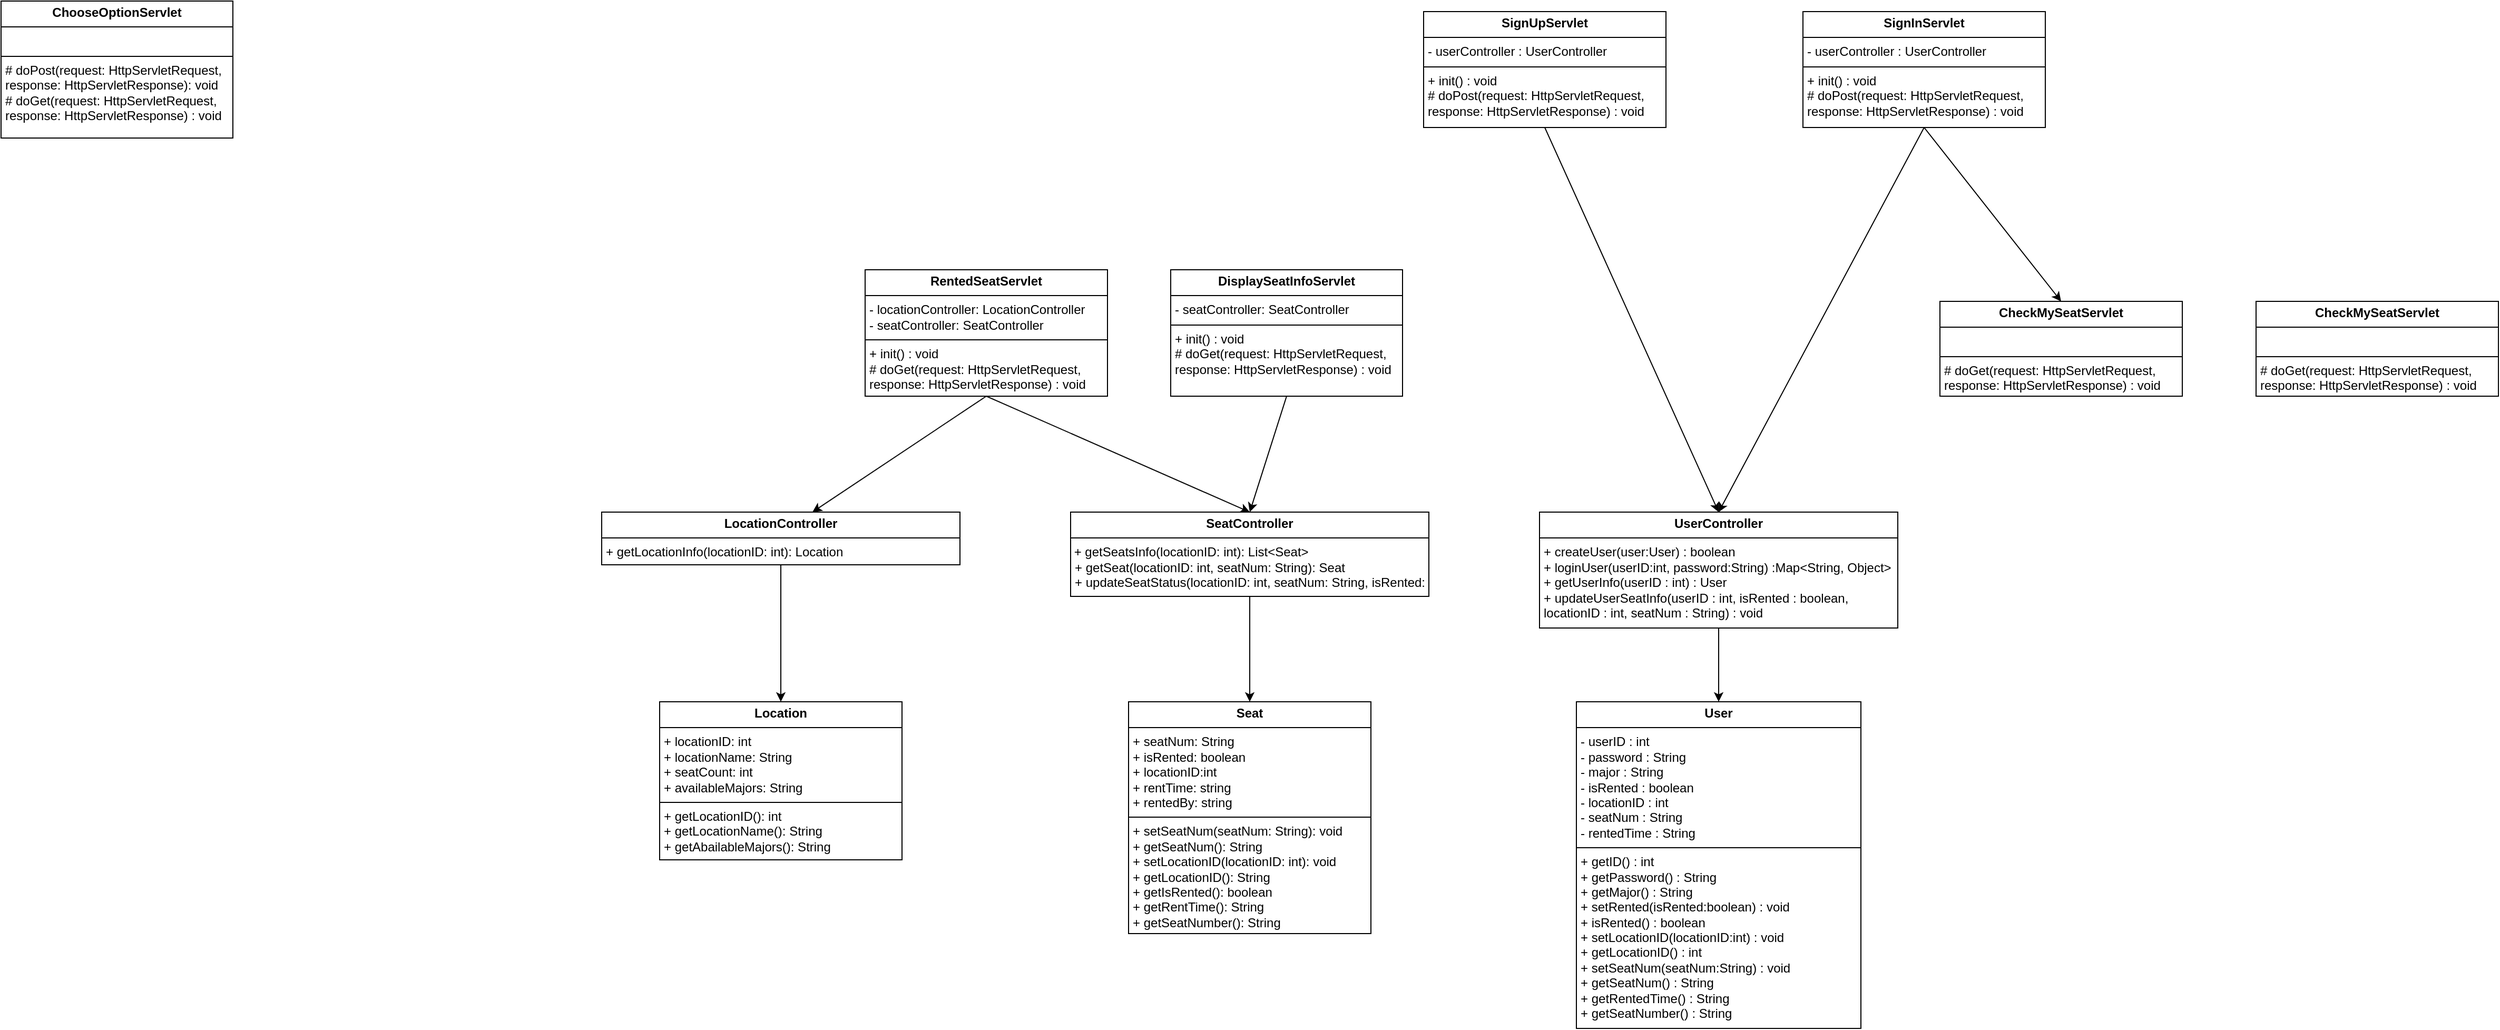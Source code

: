 <mxfile version="24.4.6" type="github">
  <diagram name="페이지-1" id="pBuifLQtF7rdROxbTCVa">
    <mxGraphModel dx="3094" dy="735" grid="1" gridSize="10" guides="1" tooltips="1" connect="1" arrows="1" fold="1" page="1" pageScale="1" pageWidth="827" pageHeight="1169" math="0" shadow="0">
      <root>
        <mxCell id="0" />
        <mxCell id="1" parent="0" />
        <mxCell id="w3o1ovv0QM6Y8DACqGBJ-7" value="" style="endArrow=classic;html=1;rounded=0;exitX=0.5;exitY=1;exitDx=0;exitDy=0;entryX=0.5;entryY=0;entryDx=0;entryDy=0;" parent="1" source="w3o1ovv0QM6Y8DACqGBJ-30" target="w3o1ovv0QM6Y8DACqGBJ-29" edge="1">
          <mxGeometry width="50" height="50" relative="1" as="geometry">
            <mxPoint x="380" y="220" as="sourcePoint" />
            <mxPoint x="410" y="510" as="targetPoint" />
          </mxGeometry>
        </mxCell>
        <mxCell id="w3o1ovv0QM6Y8DACqGBJ-8" value="" style="endArrow=classic;html=1;rounded=0;exitX=0.5;exitY=1;exitDx=0;exitDy=0;entryX=0.5;entryY=0;entryDx=0;entryDy=0;" parent="1" source="w3o1ovv0QM6Y8DACqGBJ-31" target="w3o1ovv0QM6Y8DACqGBJ-29" edge="1">
          <mxGeometry width="50" height="50" relative="1" as="geometry">
            <mxPoint x="630" y="330.0" as="sourcePoint" />
            <mxPoint x="410" y="510" as="targetPoint" />
          </mxGeometry>
        </mxCell>
        <mxCell id="w3o1ovv0QM6Y8DACqGBJ-9" value="" style="endArrow=classic;html=1;rounded=0;entryX=0.5;entryY=0;entryDx=0;entryDy=0;exitX=0.5;exitY=1;exitDx=0;exitDy=0;" parent="1" source="w3o1ovv0QM6Y8DACqGBJ-29" target="w3o1ovv0QM6Y8DACqGBJ-15" edge="1">
          <mxGeometry width="50" height="50" relative="1" as="geometry">
            <mxPoint x="400" y="640" as="sourcePoint" />
            <mxPoint x="342" y="680" as="targetPoint" />
          </mxGeometry>
        </mxCell>
        <mxCell id="w3o1ovv0QM6Y8DACqGBJ-15" value="&lt;p style=&quot;margin:0px;margin-top:4px;text-align:center;&quot;&gt;&lt;b&gt;User&lt;/b&gt;&lt;/p&gt;&lt;hr size=&quot;1&quot; style=&quot;border-style:solid;&quot;&gt;&lt;p style=&quot;margin:0px;margin-left:4px;&quot;&gt;- userID : int&lt;br&gt;&lt;span style=&quot;text-wrap: nowrap;&quot;&gt;- password : String&lt;br&gt;&lt;/span&gt;&lt;span style=&quot;text-wrap: nowrap;&quot;&gt;- major : String&lt;br&gt;&lt;/span&gt;&lt;span style=&quot;text-wrap: nowrap;&quot;&gt;- isRented : boolean&lt;br&gt;&lt;/span&gt;&lt;span style=&quot;text-wrap: nowrap;&quot;&gt;- locationID : int&lt;br&gt;&lt;/span&gt;&lt;span style=&quot;text-wrap: nowrap;&quot;&gt;- seatNum : String&lt;br&gt;&lt;/span&gt;&lt;span style=&quot;text-wrap: nowrap;&quot;&gt;- rentedTime : S&lt;/span&gt;&lt;span style=&quot;text-wrap: nowrap;&quot;&gt;tring&lt;/span&gt;&lt;br&gt;&lt;/p&gt;&lt;hr size=&quot;1&quot; style=&quot;border-style:solid;&quot;&gt;&lt;p style=&quot;margin:0px;margin-left:4px;&quot;&gt;&lt;span style=&quot;text-wrap: nowrap;&quot;&gt;+ getID() : int&lt;/span&gt;&lt;/p&gt;&lt;p style=&quot;margin:0px;margin-left:4px;&quot;&gt;&lt;span style=&quot;text-wrap: nowrap;&quot;&gt;+ getPassword() : String&lt;/span&gt;&lt;span style=&quot;text-wrap: nowrap;&quot;&gt;&lt;br&gt;&lt;/span&gt;&lt;/p&gt;&lt;p style=&quot;margin:0px;margin-left:4px;&quot;&gt;&lt;span style=&quot;text-wrap: nowrap;&quot;&gt;+ getMajor() : String&lt;/span&gt;&lt;span style=&quot;text-wrap: nowrap;&quot;&gt;&lt;br&gt;&lt;/span&gt;&lt;/p&gt;&lt;p style=&quot;margin:0px;margin-left:4px;&quot;&gt;&lt;span style=&quot;text-wrap: nowrap;&quot;&gt;+ setRented(isRented:boolean) : void&lt;/span&gt;&lt;span style=&quot;text-wrap: nowrap;&quot;&gt;&lt;br&gt;&lt;/span&gt;&lt;/p&gt;&lt;p style=&quot;margin:0px;margin-left:4px;&quot;&gt;&lt;span style=&quot;text-wrap: nowrap;&quot;&gt;+ isRented() : boolean&lt;/span&gt;&lt;span style=&quot;text-wrap: nowrap;&quot;&gt;&lt;br&gt;&lt;/span&gt;&lt;/p&gt;&lt;p style=&quot;margin:0px;margin-left:4px;&quot;&gt;&lt;span style=&quot;text-wrap: nowrap;&quot;&gt;+ setLocationID(locationID:int) : void&lt;/span&gt;&lt;span style=&quot;text-wrap: nowrap;&quot;&gt;&lt;br&gt;&lt;/span&gt;&lt;/p&gt;&lt;p style=&quot;margin:0px;margin-left:4px;&quot;&gt;&lt;span style=&quot;text-wrap: nowrap;&quot;&gt;+ getLocationID() : int&lt;/span&gt;&lt;span style=&quot;text-wrap: nowrap;&quot;&gt;&lt;br&gt;&lt;/span&gt;&lt;/p&gt;&lt;p style=&quot;margin:0px;margin-left:4px;&quot;&gt;&lt;span style=&quot;text-wrap: nowrap;&quot;&gt;+ setSeatNum(seatNum:String) : void&lt;/span&gt;&lt;span style=&quot;text-wrap: nowrap;&quot;&gt;&lt;br&gt;&lt;/span&gt;&lt;/p&gt;&lt;p style=&quot;margin:0px;margin-left:4px;&quot;&gt;&lt;span style=&quot;text-wrap: nowrap;&quot;&gt;+ getSeatNum() : String&lt;/span&gt;&lt;span style=&quot;text-wrap: nowrap;&quot;&gt;&lt;br&gt;&lt;/span&gt;&lt;/p&gt;&lt;p style=&quot;margin:0px;margin-left:4px;&quot;&gt;&lt;span style=&quot;text-wrap: nowrap;&quot;&gt;+ getRentedTime() : String&lt;/span&gt;&lt;span style=&quot;text-wrap: nowrap;&quot;&gt;&lt;br&gt;&lt;/span&gt;&lt;/p&gt;&lt;p style=&quot;margin:0px;margin-left:4px;&quot;&gt;&lt;span style=&quot;text-wrap: nowrap;&quot;&gt;+ getSeatNumber() : String&lt;/span&gt;&lt;span style=&quot;text-wrap: nowrap;&quot;&gt;&lt;br&gt;&lt;/span&gt;&lt;/p&gt;" style="verticalAlign=top;align=left;overflow=fill;html=1;whiteSpace=wrap;" parent="1" vertex="1">
          <mxGeometry x="285" y="710" width="270" height="310" as="geometry" />
        </mxCell>
        <mxCell id="w3o1ovv0QM6Y8DACqGBJ-29" value="&lt;p style=&quot;margin:0px;margin-top:4px;text-align:center;&quot;&gt;&lt;b&gt;UserController&lt;/b&gt;&lt;/p&gt;&lt;hr size=&quot;1&quot; style=&quot;border-style:solid;&quot;&gt;&lt;p style=&quot;margin:0px;margin-left:4px;&quot;&gt;&lt;span style=&quot;text-wrap: nowrap;&quot;&gt;+ createUser(user:User) : boolean&lt;br&gt;&lt;/span&gt;&lt;span style=&quot;text-wrap: nowrap;&quot;&gt;+ loginUser(userID:int, password:String) :Map&amp;lt;String, Object&amp;gt;&lt;br&gt;&lt;/span&gt;&lt;span style=&quot;text-wrap: nowrap;&quot;&gt;+ getUserInfo(userID : int)&amp;nbsp;: User&lt;br&gt;&lt;/span&gt;&lt;span style=&quot;text-wrap: nowrap;&quot;&gt;+ updateUserSeatInfo(userID : int, isRented : boolean,&amp;nbsp;&lt;/span&gt;&lt;br style=&quot;padding: 0px; margin: 0px; text-wrap: nowrap;&quot;&gt;&lt;span style=&quot;text-wrap: nowrap;&quot;&gt;locationID : int, seatNum : String) : void&lt;/span&gt;&lt;br&gt;&lt;/p&gt;" style="verticalAlign=top;align=left;overflow=fill;html=1;whiteSpace=wrap;" parent="1" vertex="1">
          <mxGeometry x="250" y="530" width="340" height="110" as="geometry" />
        </mxCell>
        <mxCell id="w3o1ovv0QM6Y8DACqGBJ-30" value="&lt;p style=&quot;margin:0px;margin-top:4px;text-align:center;&quot;&gt;&lt;b&gt;SignInServlet&lt;/b&gt;&lt;/p&gt;&lt;hr size=&quot;1&quot; style=&quot;border-style:solid;&quot;&gt;&lt;p style=&quot;margin:0px;margin-left:4px;&quot;&gt;&lt;span style=&quot;text-wrap: nowrap;&quot;&gt;- userController : UserController&lt;/span&gt;&lt;br&gt;&lt;/p&gt;&lt;hr size=&quot;1&quot; style=&quot;border-style:solid;&quot;&gt;&lt;p style=&quot;margin:0px;margin-left:4px;&quot;&gt;+ init() : void&lt;br&gt;&lt;span style=&quot;text-wrap: nowrap;&quot;&gt;# doPost(request: HttpServletRequest,&lt;/span&gt;&lt;br style=&quot;padding: 0px; margin: 0px; text-wrap: nowrap;&quot;&gt;&lt;span style=&quot;text-wrap: nowrap;&quot;&gt;response: HttpServletResponse) : void&lt;/span&gt;&lt;br&gt;&lt;/p&gt;&lt;div style=&quot;padding: 0px; margin: 0px;&quot;&gt;&lt;br style=&quot;padding: 0px; margin: 0px; text-wrap: nowrap;&quot;&gt;&lt;/div&gt;" style="verticalAlign=top;align=left;overflow=fill;html=1;whiteSpace=wrap;" parent="1" vertex="1">
          <mxGeometry x="500" y="55" width="230" height="110" as="geometry" />
        </mxCell>
        <mxCell id="w3o1ovv0QM6Y8DACqGBJ-31" value="&lt;p style=&quot;margin:0px;margin-top:4px;text-align:center;&quot;&gt;&lt;b&gt;SignUpServlet&lt;/b&gt;&lt;/p&gt;&lt;hr size=&quot;1&quot; style=&quot;border-style:solid;&quot;&gt;&lt;p style=&quot;margin:0px;margin-left:4px;&quot;&gt;&lt;span style=&quot;text-wrap: nowrap;&quot;&gt;- userController : UserController&lt;/span&gt;&lt;br&gt;&lt;/p&gt;&lt;hr size=&quot;1&quot; style=&quot;border-style:solid;&quot;&gt;&lt;p style=&quot;margin:0px;margin-left:4px;&quot;&gt;+ init() : void&lt;br&gt;&lt;span style=&quot;text-wrap: nowrap;&quot;&gt;# doPost(request: HttpServletRequest,&lt;/span&gt;&lt;br style=&quot;padding: 0px; margin: 0px; text-wrap: nowrap;&quot;&gt;&lt;span style=&quot;text-wrap: nowrap;&quot;&gt;response: HttpServletResponse) : void&lt;/span&gt;&lt;br&gt;&lt;/p&gt;&lt;div style=&quot;padding: 0px; margin: 0px;&quot;&gt;&lt;br style=&quot;padding: 0px; margin: 0px; text-wrap: nowrap;&quot;&gt;&lt;/div&gt;" style="verticalAlign=top;align=left;overflow=fill;html=1;whiteSpace=wrap;" parent="1" vertex="1">
          <mxGeometry x="140" y="55" width="230" height="110" as="geometry" />
        </mxCell>
        <mxCell id="w3o1ovv0QM6Y8DACqGBJ-32" value="&lt;p style=&quot;margin:0px;margin-top:4px;text-align:center;&quot;&gt;&lt;b&gt;RentedSeatServlet&lt;/b&gt;&lt;/p&gt;&lt;hr size=&quot;1&quot; style=&quot;border-style:solid;&quot;&gt;&lt;p style=&quot;margin:0px;margin-left:4px;&quot;&gt;&lt;span style=&quot;text-wrap: nowrap;&quot;&gt;- locationController: LocationController&lt;/span&gt;&lt;br&gt;&lt;/p&gt;&lt;p style=&quot;margin:0px;margin-left:4px;&quot;&gt;&lt;span style=&quot;text-wrap: nowrap;&quot;&gt;- seatController: SeatController&lt;/span&gt;&lt;/p&gt;&lt;hr size=&quot;1&quot; style=&quot;border-style:solid;&quot;&gt;&lt;p style=&quot;margin:0px;margin-left:4px;&quot;&gt;+ init() : void&lt;br&gt;&lt;span style=&quot;text-wrap: nowrap;&quot;&gt;# doGet(request: HttpServletRequest,&lt;/span&gt;&lt;br style=&quot;padding: 0px; margin: 0px; text-wrap: nowrap;&quot;&gt;&lt;span style=&quot;text-wrap: nowrap;&quot;&gt;response: HttpServletResponse) : void&lt;/span&gt;&lt;br&gt;&lt;/p&gt;&lt;div style=&quot;padding: 0px; margin: 0px;&quot;&gt;&lt;br style=&quot;padding: 0px; margin: 0px; text-wrap: nowrap;&quot;&gt;&lt;/div&gt;" style="verticalAlign=top;align=left;overflow=fill;html=1;whiteSpace=wrap;" parent="1" vertex="1">
          <mxGeometry x="-390" y="300" width="230" height="120" as="geometry" />
        </mxCell>
        <mxCell id="w3o1ovv0QM6Y8DACqGBJ-33" value="&lt;p style=&quot;margin:0px;margin-top:4px;text-align:center;&quot;&gt;&lt;b&gt;LocationController&lt;/b&gt;&lt;/p&gt;&lt;hr size=&quot;1&quot; style=&quot;border-style:solid;&quot;&gt;&lt;p style=&quot;margin:0px;margin-left:4px;&quot;&gt;&lt;span style=&quot;text-wrap: nowrap;&quot;&gt;+ getLocationInfo(locationID: int): Location&lt;/span&gt;&lt;br&gt;&lt;/p&gt;" style="verticalAlign=top;align=left;overflow=fill;html=1;whiteSpace=wrap;" parent="1" vertex="1">
          <mxGeometry x="-640" y="530" width="340" height="50" as="geometry" />
        </mxCell>
        <mxCell id="w3o1ovv0QM6Y8DACqGBJ-35" value="&lt;p style=&quot;margin:0px;margin-top:4px;text-align:center;&quot;&gt;&lt;b&gt;SeatController&lt;/b&gt;&lt;/p&gt;&lt;hr size=&quot;1&quot; style=&quot;border-style:solid;&quot;&gt;&amp;nbsp;+ getSeatsInfo(locationID: int): List&amp;lt;Seat&amp;gt;&lt;br&gt;&lt;p style=&quot;margin:0px;margin-left:4px;&quot;&gt;&lt;span style=&quot;text-wrap: nowrap;&quot;&gt;+ getSeat(locationID: int, seatNum: String): Seat&lt;/span&gt;&lt;br&gt;&lt;/p&gt;&lt;p style=&quot;margin:0px;margin-left:4px;&quot;&gt;&lt;span style=&quot;text-wrap: nowrap;&quot;&gt;+ updateSeatStatus(locationID: int, seatNum: String, isRented: boolean): void&lt;/span&gt;&lt;/p&gt;" style="verticalAlign=top;align=left;overflow=fill;html=1;whiteSpace=wrap;" parent="1" vertex="1">
          <mxGeometry x="-195" y="530" width="340" height="80" as="geometry" />
        </mxCell>
        <mxCell id="w3o1ovv0QM6Y8DACqGBJ-36" value="" style="endArrow=classic;html=1;rounded=0;exitX=0.5;exitY=1;exitDx=0;exitDy=0;entryX=0.5;entryY=0;entryDx=0;entryDy=0;" parent="1" source="w3o1ovv0QM6Y8DACqGBJ-32" target="w3o1ovv0QM6Y8DACqGBJ-35" edge="1">
          <mxGeometry width="50" height="50" relative="1" as="geometry">
            <mxPoint x="-50" y="580" as="sourcePoint" />
            <mxPoint y="530" as="targetPoint" />
          </mxGeometry>
        </mxCell>
        <mxCell id="w3o1ovv0QM6Y8DACqGBJ-37" value="&lt;p style=&quot;margin:0px;margin-top:4px;text-align:center;&quot;&gt;&lt;b&gt;Seat&lt;/b&gt;&lt;/p&gt;&lt;hr size=&quot;1&quot; style=&quot;border-style:solid;&quot;&gt;&lt;p style=&quot;margin:0px;margin-left:4px;&quot;&gt;&lt;span style=&quot;text-wrap: nowrap;&quot;&gt;+ seatNum: String&lt;/span&gt;&lt;/p&gt;&lt;p style=&quot;margin:0px;margin-left:4px;&quot;&gt;&lt;span style=&quot;text-wrap: nowrap;&quot;&gt;+ isRented: boolean&lt;br&gt;+ locationID:int&lt;/span&gt;&lt;/p&gt;&lt;p style=&quot;margin:0px;margin-left:4px;&quot;&gt;+ rentTime: string&lt;br&gt;+ rentedBy: string&lt;/p&gt;&lt;hr size=&quot;1&quot; style=&quot;border-style:solid;&quot;&gt;&lt;p style=&quot;margin:0px;margin-left:4px;&quot;&gt;+ setSeatNum(seatNum: String): void&lt;/p&gt;&lt;p style=&quot;margin:0px;margin-left:4px;&quot;&gt;+ getSeatNum(): String&lt;br&gt;+ setLocationID(locationID: int): void&lt;br&gt;+ getLocationID(): String&lt;/p&gt;&lt;p style=&quot;margin:0px;margin-left:4px;&quot;&gt;+ getIsRented(): boolean&lt;/p&gt;&lt;p style=&quot;margin:0px;margin-left:4px;&quot;&gt;+ getRentTime(): String&lt;br&gt;+ getSeatNumber(): String&lt;/p&gt;&lt;div style=&quot;padding: 0px; margin: 0px;&quot;&gt;&lt;br style=&quot;padding: 0px; margin: 0px; text-wrap: nowrap;&quot;&gt;&lt;/div&gt;" style="verticalAlign=top;align=left;overflow=fill;html=1;whiteSpace=wrap;" parent="1" vertex="1">
          <mxGeometry x="-140" y="710" width="230" height="220" as="geometry" />
        </mxCell>
        <mxCell id="w3o1ovv0QM6Y8DACqGBJ-38" value="" style="endArrow=classic;html=1;rounded=0;exitX=0.5;exitY=1;exitDx=0;exitDy=0;entryX=0.5;entryY=0;entryDx=0;entryDy=0;" parent="1" source="w3o1ovv0QM6Y8DACqGBJ-35" target="w3o1ovv0QM6Y8DACqGBJ-37" edge="1">
          <mxGeometry width="50" height="50" relative="1" as="geometry">
            <mxPoint x="40" y="800" as="sourcePoint" />
            <mxPoint x="90" y="750" as="targetPoint" />
          </mxGeometry>
        </mxCell>
        <mxCell id="w3o1ovv0QM6Y8DACqGBJ-41" value="&lt;p style=&quot;margin:0px;margin-top:4px;text-align:center;&quot;&gt;&lt;b&gt;Location&lt;/b&gt;&lt;/p&gt;&lt;hr size=&quot;1&quot; style=&quot;border-style:solid;&quot;&gt;&lt;p style=&quot;margin:0px;margin-left:4px;&quot;&gt;&lt;span style=&quot;text-wrap: nowrap;&quot;&gt;+ locationID: int&lt;br&gt;&lt;/span&gt;&lt;/p&gt;&lt;p style=&quot;margin:0px;margin-left:4px;&quot;&gt;&lt;span style=&quot;text-wrap: nowrap;&quot;&gt;+ locationName: String&lt;/span&gt;&lt;/p&gt;&lt;p style=&quot;margin:0px;margin-left:4px;&quot;&gt;&lt;span style=&quot;text-wrap: nowrap;&quot;&gt;+ seatCount: int&lt;/span&gt;&lt;/p&gt;&lt;p style=&quot;margin:0px;margin-left:4px;&quot;&gt;&lt;span style=&quot;text-wrap: nowrap;&quot;&gt;+ availableMajors: String&lt;/span&gt;&lt;/p&gt;&lt;hr size=&quot;1&quot; style=&quot;border-style:solid;&quot;&gt;&lt;p style=&quot;margin:0px;margin-left:4px;&quot;&gt;+ getLocationID(): int&lt;/p&gt;&lt;p style=&quot;margin:0px;margin-left:4px;&quot;&gt;+ getLocationName(): String&lt;/p&gt;&lt;p style=&quot;margin:0px;margin-left:4px;&quot;&gt;+ getAbailableMajors(): String&lt;/p&gt;&lt;div style=&quot;padding: 0px; margin: 0px;&quot;&gt;&lt;br style=&quot;padding: 0px; margin: 0px; text-wrap: nowrap;&quot;&gt;&lt;/div&gt;" style="verticalAlign=top;align=left;overflow=fill;html=1;whiteSpace=wrap;" parent="1" vertex="1">
          <mxGeometry x="-585" y="710" width="230" height="150" as="geometry" />
        </mxCell>
        <mxCell id="w3o1ovv0QM6Y8DACqGBJ-44" value="" style="endArrow=classic;html=1;rounded=0;exitX=0.5;exitY=1;exitDx=0;exitDy=0;entryX=0.5;entryY=0;entryDx=0;entryDy=0;" parent="1" source="w3o1ovv0QM6Y8DACqGBJ-33" target="w3o1ovv0QM6Y8DACqGBJ-41" edge="1">
          <mxGeometry width="50" height="50" relative="1" as="geometry">
            <mxPoint x="-300" y="870" as="sourcePoint" />
            <mxPoint x="-250" y="820" as="targetPoint" />
          </mxGeometry>
        </mxCell>
        <mxCell id="w3o1ovv0QM6Y8DACqGBJ-46" value="&lt;p style=&quot;margin:0px;margin-top:4px;text-align:center;&quot;&gt;&lt;b&gt;DisplaySeatInfoServlet&lt;/b&gt;&lt;/p&gt;&lt;hr size=&quot;1&quot; style=&quot;border-style:solid;&quot;&gt;&lt;p style=&quot;margin:0px;margin-left:4px;&quot;&gt;&lt;span style=&quot;text-wrap: nowrap; background-color: initial;&quot;&gt;- seatController: SeatController&lt;/span&gt;&lt;br&gt;&lt;/p&gt;&lt;hr size=&quot;1&quot; style=&quot;border-style:solid;&quot;&gt;&lt;p style=&quot;margin:0px;margin-left:4px;&quot;&gt;+ init() : void&lt;br&gt;&lt;span style=&quot;text-wrap: nowrap;&quot;&gt;# doGet(request: HttpServletRequest,&lt;/span&gt;&lt;br style=&quot;padding: 0px; margin: 0px; text-wrap: nowrap;&quot;&gt;&lt;span style=&quot;text-wrap: nowrap;&quot;&gt;response: HttpServletResponse) : void&lt;/span&gt;&lt;br&gt;&lt;/p&gt;&lt;div style=&quot;padding: 0px; margin: 0px;&quot;&gt;&lt;br style=&quot;padding: 0px; margin: 0px; text-wrap: nowrap;&quot;&gt;&lt;/div&gt;" style="verticalAlign=top;align=left;overflow=fill;html=1;whiteSpace=wrap;" parent="1" vertex="1">
          <mxGeometry x="-100" y="300" width="220" height="120" as="geometry" />
        </mxCell>
        <mxCell id="w3o1ovv0QM6Y8DACqGBJ-48" value="" style="endArrow=classic;html=1;rounded=0;exitX=0.5;exitY=1;exitDx=0;exitDy=0;entryX=0.5;entryY=0;entryDx=0;entryDy=0;" parent="1" source="w3o1ovv0QM6Y8DACqGBJ-46" target="w3o1ovv0QM6Y8DACqGBJ-35" edge="1">
          <mxGeometry width="50" height="50" relative="1" as="geometry">
            <mxPoint x="-510" y="450" as="sourcePoint" />
            <mxPoint x="-460" y="400" as="targetPoint" />
          </mxGeometry>
        </mxCell>
        <mxCell id="w3o1ovv0QM6Y8DACqGBJ-49" value="&lt;p style=&quot;margin:0px;margin-top:4px;text-align:center;&quot;&gt;&lt;b&gt;ChooseOptionServlet&lt;/b&gt;&lt;/p&gt;&lt;hr size=&quot;1&quot; style=&quot;border-style:solid;&quot;&gt;&lt;p style=&quot;margin:0px;margin-left:4px;&quot;&gt;&lt;br&gt;&lt;/p&gt;&lt;hr size=&quot;1&quot; style=&quot;border-style:solid;&quot;&gt;&lt;p style=&quot;margin:0px;margin-left:4px;&quot;&gt;&lt;span style=&quot;text-wrap: nowrap;&quot;&gt;# doPost&lt;/span&gt;&lt;span style=&quot;text-wrap: nowrap; background-color: initial;&quot;&gt;(request: HttpServletRequest,&lt;/span&gt;&lt;/p&gt;&lt;p style=&quot;margin: 0px 0px 0px 4px;&quot;&gt;&lt;span style=&quot;text-wrap: nowrap;&quot;&gt;response: HttpServletResponse): void&lt;/span&gt;&lt;/p&gt;&lt;p style=&quot;margin: 0px 0px 0px 4px;&quot;&gt;&lt;span style=&quot;text-wrap: nowrap;&quot;&gt;# doGet(request: HttpServletRequest,&lt;/span&gt;&lt;br style=&quot;padding: 0px; margin: 0px; text-wrap: nowrap;&quot;&gt;&lt;span style=&quot;text-wrap: nowrap;&quot;&gt;response: HttpServletResponse) : void&lt;/span&gt;&lt;br&gt;&lt;/p&gt;&lt;div style=&quot;padding: 0px; margin: 0px;&quot;&gt;&lt;br style=&quot;text-wrap: nowrap; padding: 0px; margin: 0px;&quot;&gt;&lt;/div&gt;" style="verticalAlign=top;align=left;overflow=fill;html=1;whiteSpace=wrap;" parent="1" vertex="1">
          <mxGeometry x="-1210" y="45" width="220" height="130" as="geometry" />
        </mxCell>
        <mxCell id="w3o1ovv0QM6Y8DACqGBJ-52" value="&lt;p style=&quot;margin:0px;margin-top:4px;text-align:center;&quot;&gt;&lt;b&gt;CheckMySeatServlet&lt;/b&gt;&lt;/p&gt;&lt;hr size=&quot;1&quot; style=&quot;border-style:solid;&quot;&gt;&lt;p style=&quot;margin:0px;margin-left:4px;&quot;&gt;&lt;br&gt;&lt;/p&gt;&lt;hr size=&quot;1&quot; style=&quot;border-style:solid;&quot;&gt;&lt;p style=&quot;margin:0px;margin-left:4px;&quot;&gt;&lt;span style=&quot;text-wrap: nowrap;&quot;&gt;# doGet(request: HttpServletRequest,&lt;/span&gt;&lt;br style=&quot;padding: 0px; margin: 0px; text-wrap: nowrap;&quot;&gt;&lt;span style=&quot;text-wrap: nowrap;&quot;&gt;response: HttpServletResponse) : void&lt;/span&gt;&lt;br&gt;&lt;/p&gt;&lt;div style=&quot;padding: 0px; margin: 0px;&quot;&gt;&lt;br style=&quot;padding: 0px; margin: 0px; text-wrap: nowrap;&quot;&gt;&lt;/div&gt;" style="verticalAlign=top;align=left;overflow=fill;html=1;whiteSpace=wrap;" parent="1" vertex="1">
          <mxGeometry x="630" y="330" width="230" height="90" as="geometry" />
        </mxCell>
        <mxCell id="C92wcG1_-lQ9yn2tJbKZ-3" value="" style="endArrow=classic;html=1;rounded=0;exitX=0.5;exitY=1;exitDx=0;exitDy=0;entryX=0.5;entryY=0;entryDx=0;entryDy=0;" edge="1" parent="1" source="w3o1ovv0QM6Y8DACqGBJ-32">
          <mxGeometry width="50" height="50" relative="1" as="geometry">
            <mxPoint x="-610" y="420" as="sourcePoint" />
            <mxPoint x="-440" y="530" as="targetPoint" />
          </mxGeometry>
        </mxCell>
        <mxCell id="C92wcG1_-lQ9yn2tJbKZ-5" value="" style="endArrow=classic;html=1;rounded=0;exitX=0.5;exitY=1;exitDx=0;exitDy=0;entryX=0.5;entryY=0;entryDx=0;entryDy=0;" edge="1" parent="1" target="w3o1ovv0QM6Y8DACqGBJ-52">
          <mxGeometry width="50" height="50" relative="1" as="geometry">
            <mxPoint x="615" y="165" as="sourcePoint" />
            <mxPoint x="790" y="320" as="targetPoint" />
          </mxGeometry>
        </mxCell>
        <mxCell id="C92wcG1_-lQ9yn2tJbKZ-6" value="&lt;p style=&quot;margin:0px;margin-top:4px;text-align:center;&quot;&gt;&lt;b&gt;CheckMySeatServlet&lt;/b&gt;&lt;/p&gt;&lt;hr size=&quot;1&quot; style=&quot;border-style:solid;&quot;&gt;&lt;p style=&quot;margin:0px;margin-left:4px;&quot;&gt;&lt;br&gt;&lt;/p&gt;&lt;hr size=&quot;1&quot; style=&quot;border-style:solid;&quot;&gt;&lt;p style=&quot;margin:0px;margin-left:4px;&quot;&gt;&lt;span style=&quot;text-wrap: nowrap;&quot;&gt;# doGet(request: HttpServletRequest,&lt;/span&gt;&lt;br style=&quot;padding: 0px; margin: 0px; text-wrap: nowrap;&quot;&gt;&lt;span style=&quot;text-wrap: nowrap;&quot;&gt;response: HttpServletResponse) : void&lt;/span&gt;&lt;br&gt;&lt;/p&gt;&lt;div style=&quot;padding: 0px; margin: 0px;&quot;&gt;&lt;br style=&quot;padding: 0px; margin: 0px; text-wrap: nowrap;&quot;&gt;&lt;/div&gt;" style="verticalAlign=top;align=left;overflow=fill;html=1;whiteSpace=wrap;" vertex="1" parent="1">
          <mxGeometry x="930" y="330" width="230" height="90" as="geometry" />
        </mxCell>
      </root>
    </mxGraphModel>
  </diagram>
</mxfile>

